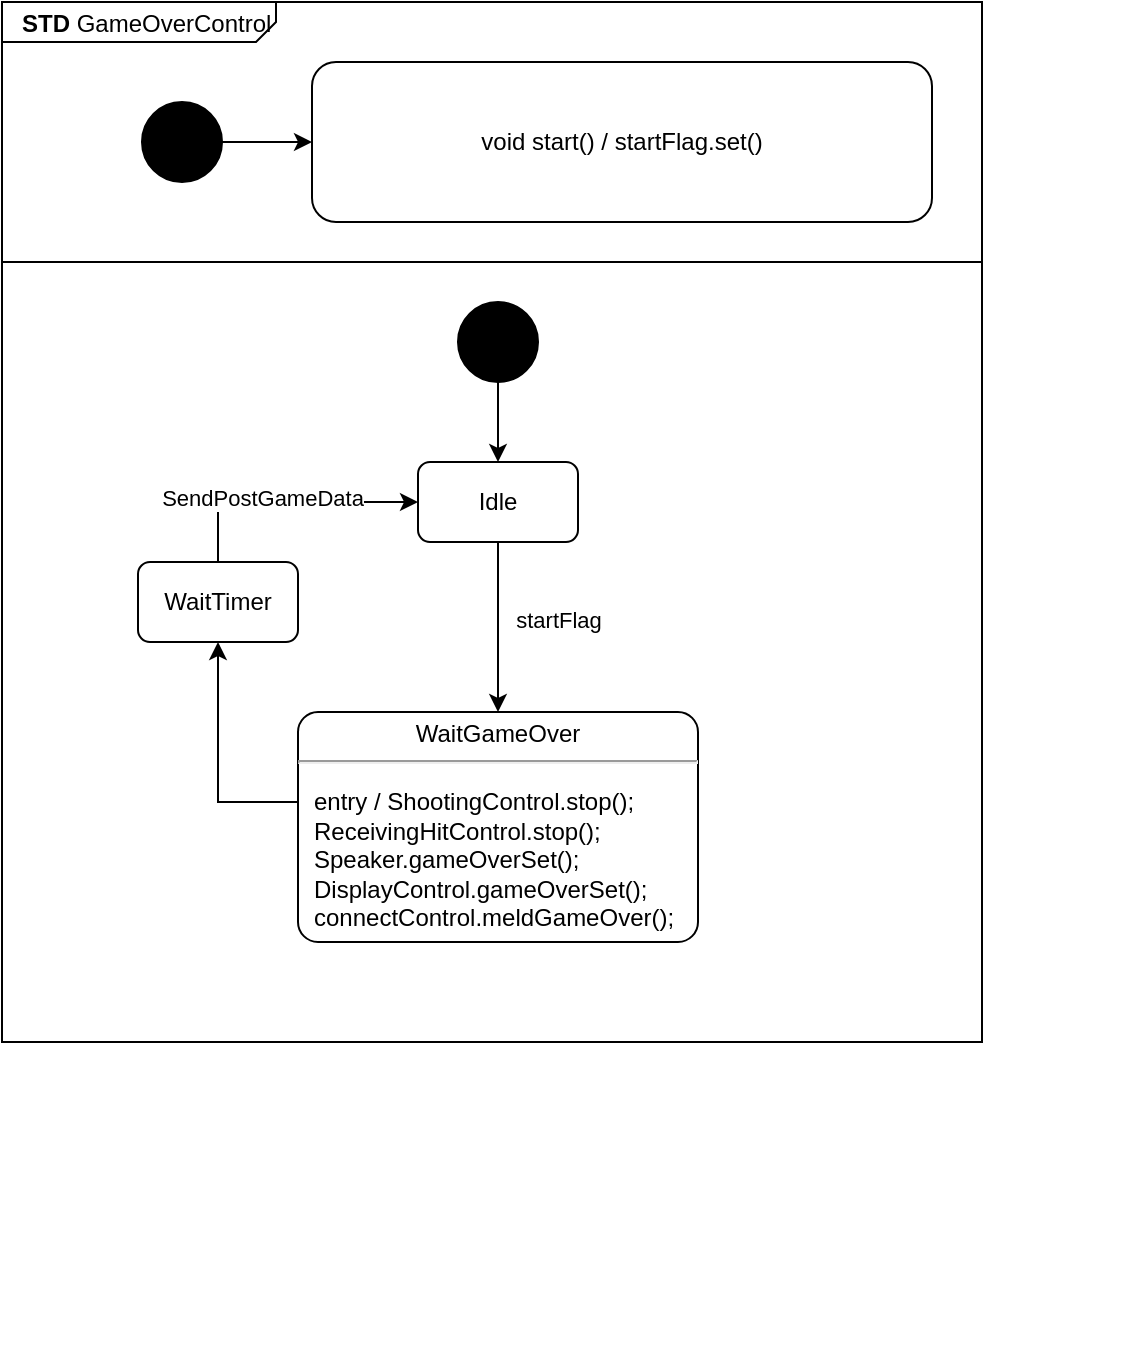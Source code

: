 <mxfile version="22.0.3" type="device">
  <diagram name="Page-1" id="VnlH0Y06McOiaRYZfQ7j">
    <mxGraphModel dx="417" dy="490" grid="1" gridSize="10" guides="1" tooltips="1" connect="1" arrows="1" fold="1" page="1" pageScale="1" pageWidth="1169" pageHeight="1654" math="0" shadow="0">
      <root>
        <mxCell id="0" />
        <mxCell id="1" parent="0" />
        <mxCell id="9qeSm3GH6jOZeFcjtzKw-22" value="" style="group" parent="1" vertex="1" connectable="0">
          <mxGeometry x="110" y="110" width="570" height="680" as="geometry" />
        </mxCell>
        <mxCell id="9qeSm3GH6jOZeFcjtzKw-20" value="&lt;p style=&quot;margin:0px;margin-top:4px;margin-left:10px;text-align:left;&quot;&gt;&lt;b&gt;STD&lt;/b&gt;&amp;nbsp;GameOverControl&lt;/p&gt;" style="html=1;shape=mxgraph.sysml.package;html=1;overflow=fill;whiteSpace=wrap;labelX=137;" parent="9qeSm3GH6jOZeFcjtzKw-22" vertex="1">
          <mxGeometry width="490" height="130" as="geometry" />
        </mxCell>
        <mxCell id="9qeSm3GH6jOZeFcjtzKw-21" value="" style="rounded=0;whiteSpace=wrap;html=1;" parent="9qeSm3GH6jOZeFcjtzKw-22" vertex="1">
          <mxGeometry y="130" width="490" height="390" as="geometry" />
        </mxCell>
        <mxCell id="9qeSm3GH6jOZeFcjtzKw-2" value="void start() / startFlag.set()" style="rounded=1;whiteSpace=wrap;html=1;" parent="9qeSm3GH6jOZeFcjtzKw-22" vertex="1">
          <mxGeometry x="155" y="30" width="310" height="80" as="geometry" />
        </mxCell>
        <mxCell id="TqfxzfgR49jOPQYclbJs-4" style="edgeStyle=orthogonalEdgeStyle;rounded=0;orthogonalLoop=1;jettySize=auto;html=1;" edge="1" parent="9qeSm3GH6jOZeFcjtzKw-22" source="BJDxd9QBjYjVOgAkRVq_-1" target="TqfxzfgR49jOPQYclbJs-2">
          <mxGeometry relative="1" as="geometry">
            <Array as="points">
              <mxPoint x="108" y="400" />
            </Array>
          </mxGeometry>
        </mxCell>
        <mxCell id="BJDxd9QBjYjVOgAkRVq_-1" value="&lt;p style=&quot;margin:0px;margin-top:4px;text-align:center;&quot;&gt;WaitGameOver&lt;/p&gt;&lt;hr&gt;&lt;p&gt;&lt;/p&gt;&lt;p style=&quot;margin:0px;margin-left:8px;text-align:left;&quot;&gt;entry / ShootingControl.stop();&lt;br&gt;&lt;/p&gt;&lt;p style=&quot;margin:0px;margin-left:8px;text-align:left;&quot;&gt;ReceivingHitControl.stop();&lt;/p&gt;&lt;p style=&quot;margin:0px;margin-left:8px;text-align:left;&quot;&gt;Speaker.gameOverSet();&lt;/p&gt;&lt;p style=&quot;margin:0px;margin-left:8px;text-align:left;&quot;&gt;DisplayControl.gameOverSet();&lt;/p&gt;&lt;p style=&quot;margin:0px;margin-left:8px;text-align:left;&quot;&gt;&lt;span style=&quot;text-align: center; background-color: initial;&quot;&gt;connectControl.meldGameOver();&lt;/span&gt;&lt;/p&gt;" style="shape=mxgraph.sysml.simpleState;html=1;overflow=fill;whiteSpace=wrap;align=center;" parent="9qeSm3GH6jOZeFcjtzKw-22" vertex="1">
          <mxGeometry x="148" y="355" width="200" height="115" as="geometry" />
        </mxCell>
        <mxCell id="TqfxzfgR49jOPQYclbJs-2" value="WaitTimer" style="rounded=1;whiteSpace=wrap;html=1;" vertex="1" parent="9qeSm3GH6jOZeFcjtzKw-22">
          <mxGeometry x="68" y="280" width="80" height="40" as="geometry" />
        </mxCell>
        <mxCell id="9qeSm3GH6jOZeFcjtzKw-3" style="edgeStyle=orthogonalEdgeStyle;rounded=0;orthogonalLoop=1;jettySize=auto;html=1;" parent="1" source="9qeSm3GH6jOZeFcjtzKw-1" target="9qeSm3GH6jOZeFcjtzKw-2" edge="1">
          <mxGeometry relative="1" as="geometry" />
        </mxCell>
        <mxCell id="9qeSm3GH6jOZeFcjtzKw-1" value="" style="shape=ellipse;html=1;fillColor=strokeColor;fontSize=18;fontColor=#ffffff;" parent="1" vertex="1">
          <mxGeometry x="180" y="160" width="40" height="40" as="geometry" />
        </mxCell>
        <mxCell id="9qeSm3GH6jOZeFcjtzKw-6" style="edgeStyle=orthogonalEdgeStyle;rounded=0;orthogonalLoop=1;jettySize=auto;html=1;" parent="1" source="9qeSm3GH6jOZeFcjtzKw-4" target="9qeSm3GH6jOZeFcjtzKw-5" edge="1">
          <mxGeometry relative="1" as="geometry" />
        </mxCell>
        <mxCell id="9qeSm3GH6jOZeFcjtzKw-4" value="" style="shape=ellipse;html=1;fillColor=strokeColor;fontSize=18;fontColor=#ffffff;" parent="1" vertex="1">
          <mxGeometry x="338" y="260" width="40" height="40" as="geometry" />
        </mxCell>
        <mxCell id="BJDxd9QBjYjVOgAkRVq_-2" style="edgeStyle=orthogonalEdgeStyle;rounded=0;orthogonalLoop=1;jettySize=auto;html=1;exitX=0.5;exitY=1;exitDx=0;exitDy=0;" parent="1" source="9qeSm3GH6jOZeFcjtzKw-5" target="BJDxd9QBjYjVOgAkRVq_-1" edge="1">
          <mxGeometry relative="1" as="geometry" />
        </mxCell>
        <mxCell id="BJDxd9QBjYjVOgAkRVq_-3" value="startFlag" style="edgeLabel;html=1;align=center;verticalAlign=middle;resizable=0;points=[];" parent="BJDxd9QBjYjVOgAkRVq_-2" vertex="1" connectable="0">
          <mxGeometry x="-0.08" y="-4" relative="1" as="geometry">
            <mxPoint x="34" as="offset" />
          </mxGeometry>
        </mxCell>
        <mxCell id="9qeSm3GH6jOZeFcjtzKw-5" value="Idle" style="shape=rect;rounded=1;html=1;whiteSpace=wrap;align=center;" parent="1" vertex="1">
          <mxGeometry x="318" y="340" width="80" height="40" as="geometry" />
        </mxCell>
        <mxCell id="TqfxzfgR49jOPQYclbJs-3" style="edgeStyle=orthogonalEdgeStyle;rounded=0;orthogonalLoop=1;jettySize=auto;html=1;entryX=0;entryY=0.5;entryDx=0;entryDy=0;" edge="1" parent="1" source="TqfxzfgR49jOPQYclbJs-2" target="9qeSm3GH6jOZeFcjtzKw-5">
          <mxGeometry relative="1" as="geometry">
            <Array as="points">
              <mxPoint x="218" y="360" />
            </Array>
          </mxGeometry>
        </mxCell>
        <mxCell id="TqfxzfgR49jOPQYclbJs-5" value="SendPostGameData" style="edgeLabel;html=1;align=center;verticalAlign=middle;resizable=0;points=[];" vertex="1" connectable="0" parent="TqfxzfgR49jOPQYclbJs-3">
          <mxGeometry x="0.171" y="2" relative="1" as="geometry">
            <mxPoint x="-24" as="offset" />
          </mxGeometry>
        </mxCell>
      </root>
    </mxGraphModel>
  </diagram>
</mxfile>
